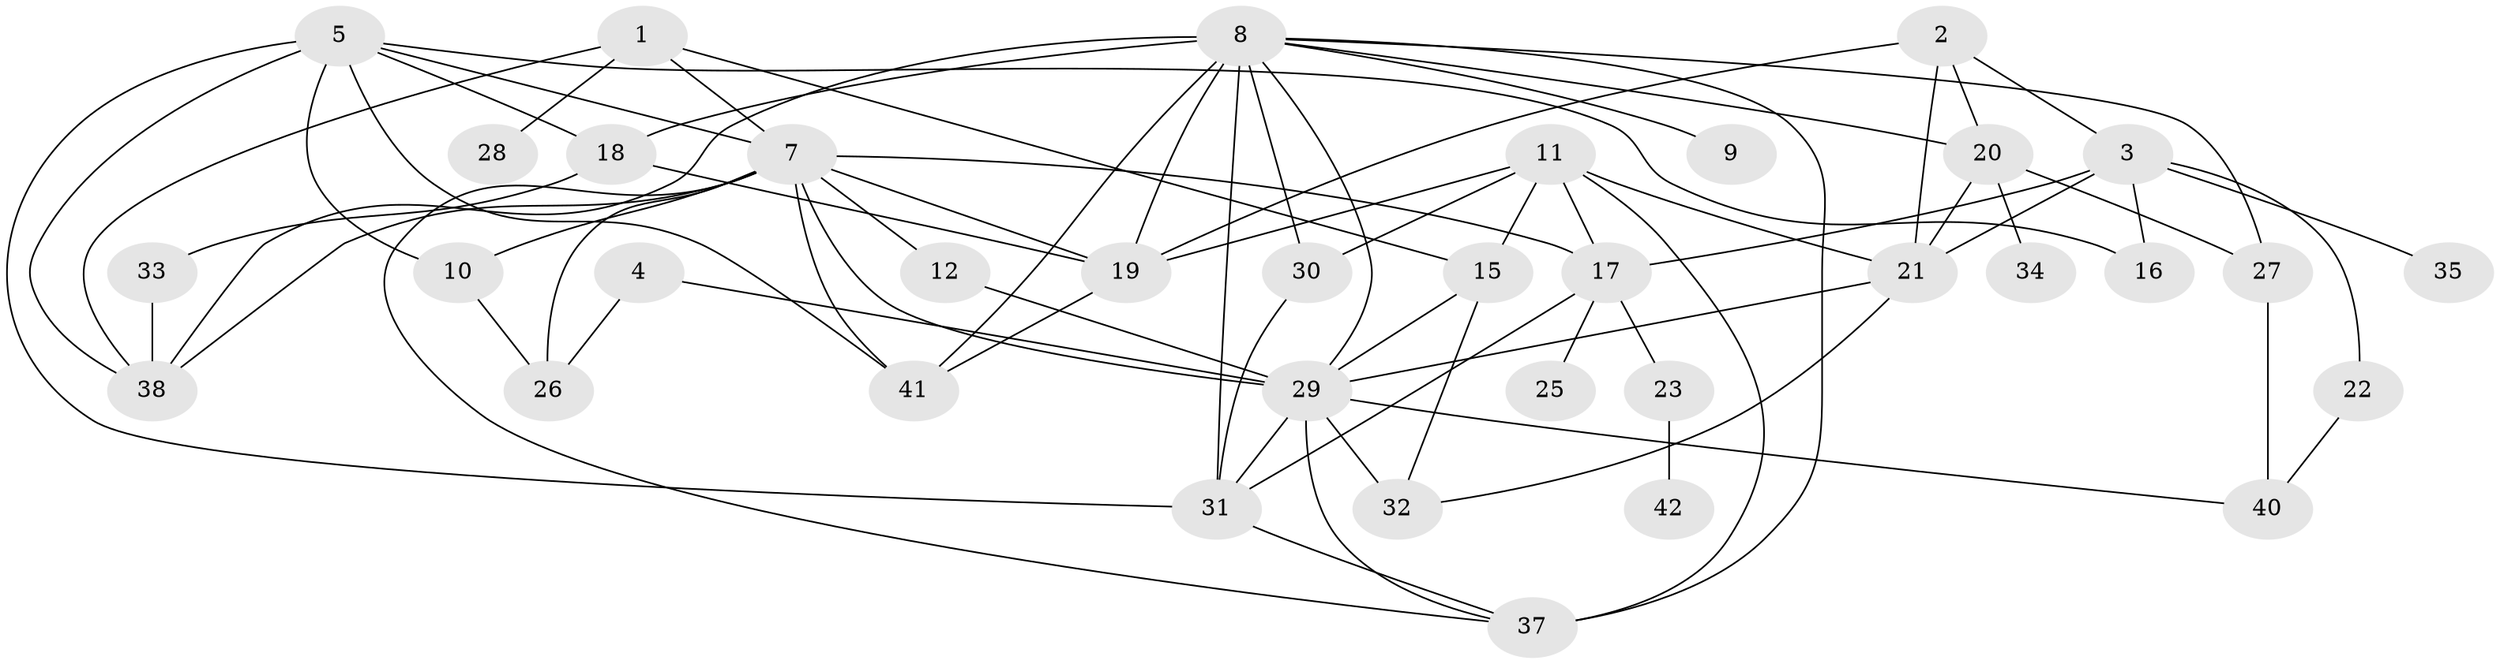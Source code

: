 // original degree distribution, {1: 0.10843373493975904, 2: 0.27710843373493976, 6: 0.03614457831325301, 5: 0.08433734939759036, 0: 0.07228915662650602, 4: 0.1927710843373494, 3: 0.1927710843373494, 8: 0.012048192771084338, 7: 0.024096385542168676}
// Generated by graph-tools (version 1.1) at 2025/33/03/09/25 02:33:49]
// undirected, 36 vertices, 73 edges
graph export_dot {
graph [start="1"]
  node [color=gray90,style=filled];
  1;
  2;
  3;
  4;
  5;
  7;
  8;
  9;
  10;
  11;
  12;
  15;
  16;
  17;
  18;
  19;
  20;
  21;
  22;
  23;
  25;
  26;
  27;
  28;
  29;
  30;
  31;
  32;
  33;
  34;
  35;
  37;
  38;
  40;
  41;
  42;
  1 -- 7 [weight=1.0];
  1 -- 15 [weight=1.0];
  1 -- 28 [weight=1.0];
  1 -- 38 [weight=1.0];
  2 -- 3 [weight=1.0];
  2 -- 19 [weight=1.0];
  2 -- 20 [weight=1.0];
  2 -- 21 [weight=1.0];
  3 -- 16 [weight=1.0];
  3 -- 17 [weight=1.0];
  3 -- 21 [weight=1.0];
  3 -- 22 [weight=1.0];
  3 -- 35 [weight=1.0];
  4 -- 26 [weight=1.0];
  4 -- 29 [weight=1.0];
  5 -- 7 [weight=1.0];
  5 -- 10 [weight=1.0];
  5 -- 16 [weight=1.0];
  5 -- 18 [weight=1.0];
  5 -- 31 [weight=1.0];
  5 -- 38 [weight=1.0];
  5 -- 41 [weight=1.0];
  7 -- 10 [weight=1.0];
  7 -- 12 [weight=1.0];
  7 -- 17 [weight=1.0];
  7 -- 19 [weight=1.0];
  7 -- 26 [weight=1.0];
  7 -- 29 [weight=1.0];
  7 -- 37 [weight=1.0];
  7 -- 38 [weight=1.0];
  7 -- 41 [weight=1.0];
  8 -- 9 [weight=1.0];
  8 -- 18 [weight=1.0];
  8 -- 19 [weight=3.0];
  8 -- 20 [weight=1.0];
  8 -- 27 [weight=1.0];
  8 -- 29 [weight=2.0];
  8 -- 30 [weight=1.0];
  8 -- 31 [weight=1.0];
  8 -- 37 [weight=1.0];
  8 -- 38 [weight=1.0];
  8 -- 41 [weight=1.0];
  10 -- 26 [weight=1.0];
  11 -- 15 [weight=1.0];
  11 -- 17 [weight=1.0];
  11 -- 19 [weight=1.0];
  11 -- 21 [weight=1.0];
  11 -- 30 [weight=1.0];
  11 -- 37 [weight=2.0];
  12 -- 29 [weight=1.0];
  15 -- 29 [weight=1.0];
  15 -- 32 [weight=1.0];
  17 -- 23 [weight=1.0];
  17 -- 25 [weight=1.0];
  17 -- 31 [weight=1.0];
  18 -- 19 [weight=2.0];
  18 -- 33 [weight=1.0];
  19 -- 41 [weight=1.0];
  20 -- 21 [weight=2.0];
  20 -- 27 [weight=1.0];
  20 -- 34 [weight=1.0];
  21 -- 29 [weight=1.0];
  21 -- 32 [weight=1.0];
  22 -- 40 [weight=1.0];
  23 -- 42 [weight=1.0];
  27 -- 40 [weight=1.0];
  29 -- 31 [weight=1.0];
  29 -- 32 [weight=1.0];
  29 -- 37 [weight=1.0];
  29 -- 40 [weight=1.0];
  30 -- 31 [weight=1.0];
  31 -- 37 [weight=1.0];
  33 -- 38 [weight=1.0];
}
